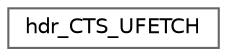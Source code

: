 digraph "Graphical Class Hierarchy"
{
 // LATEX_PDF_SIZE
  bgcolor="transparent";
  edge [fontname=Helvetica,fontsize=10,labelfontname=Helvetica,labelfontsize=10];
  node [fontname=Helvetica,fontsize=10,shape=box,height=0.2,width=0.4];
  rankdir="LR";
  Node0 [id="Node000000",label="hdr_CTS_UFETCH",height=0.2,width=0.4,color="grey40", fillcolor="white", style="filled",URL="$structhdr__CTS__UFETCH.html",tooltip="Content header of CTS packet."];
}
